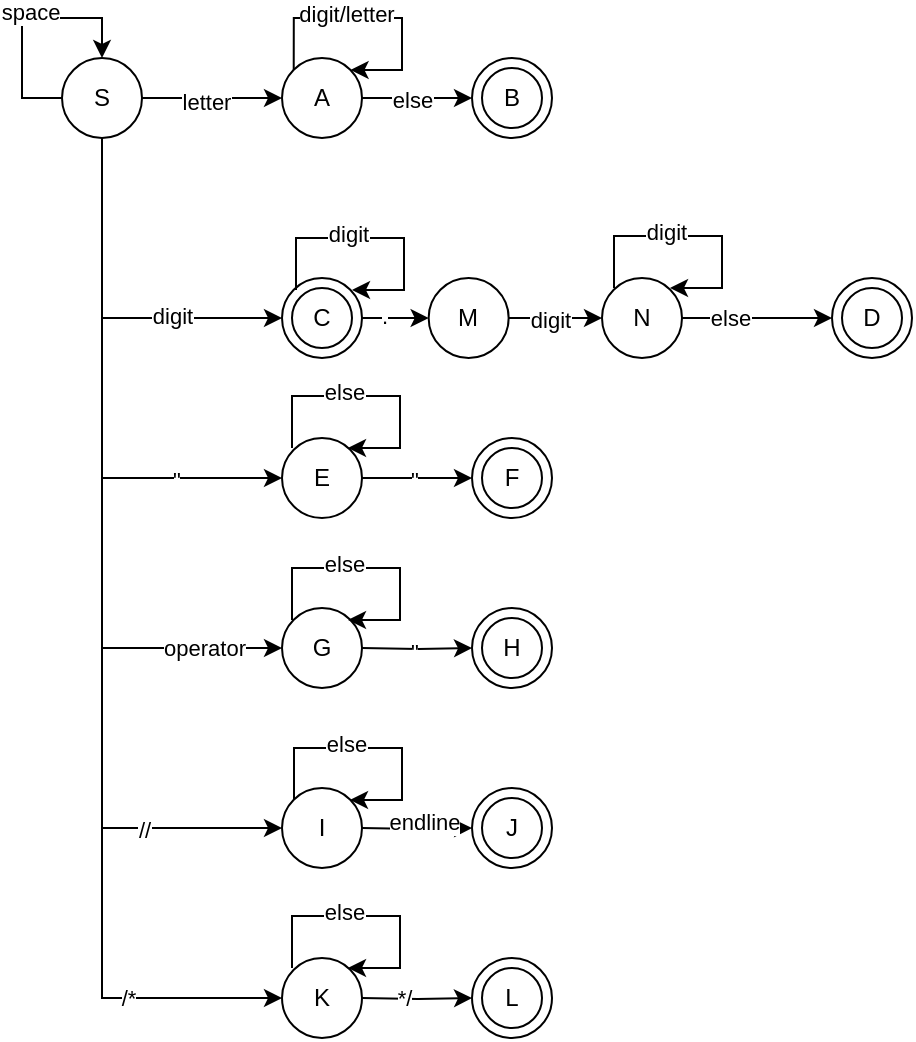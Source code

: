 <mxfile version="24.7.17">
  <diagram name="第 1 页" id="oneOW_gIvz3u2M_ec06I">
    <mxGraphModel dx="2117" dy="717" grid="1" gridSize="10" guides="1" tooltips="1" connect="1" arrows="1" fold="1" page="1" pageScale="1" pageWidth="827" pageHeight="1169" math="0" shadow="0">
      <root>
        <mxCell id="0" />
        <mxCell id="1" parent="0" />
        <mxCell id="Tz1MZ0GIb3pfE02NoQR0-21" style="edgeStyle=orthogonalEdgeStyle;rounded=0;orthogonalLoop=1;jettySize=auto;html=1;exitX=1;exitY=0.5;exitDx=0;exitDy=0;" edge="1" parent="1" source="Tz1MZ0GIb3pfE02NoQR0-6" target="Tz1MZ0GIb3pfE02NoQR0-19">
          <mxGeometry relative="1" as="geometry" />
        </mxCell>
        <mxCell id="Tz1MZ0GIb3pfE02NoQR0-22" value="letter" style="edgeLabel;html=1;align=center;verticalAlign=middle;resizable=0;points=[];" vertex="1" connectable="0" parent="Tz1MZ0GIb3pfE02NoQR0-21">
          <mxGeometry x="-0.088" y="-2" relative="1" as="geometry">
            <mxPoint as="offset" />
          </mxGeometry>
        </mxCell>
        <mxCell id="Tz1MZ0GIb3pfE02NoQR0-25" style="edgeStyle=orthogonalEdgeStyle;rounded=0;orthogonalLoop=1;jettySize=auto;html=1;exitX=0.5;exitY=1;exitDx=0;exitDy=0;entryX=0;entryY=0.5;entryDx=0;entryDy=0;" edge="1" parent="1" source="Tz1MZ0GIb3pfE02NoQR0-6" target="Tz1MZ0GIb3pfE02NoQR0-18">
          <mxGeometry relative="1" as="geometry" />
        </mxCell>
        <mxCell id="Tz1MZ0GIb3pfE02NoQR0-26" value="digit" style="edgeLabel;html=1;align=center;verticalAlign=middle;resizable=0;points=[];" vertex="1" connectable="0" parent="Tz1MZ0GIb3pfE02NoQR0-25">
          <mxGeometry x="0.381" y="1" relative="1" as="geometry">
            <mxPoint as="offset" />
          </mxGeometry>
        </mxCell>
        <mxCell id="Tz1MZ0GIb3pfE02NoQR0-27" style="edgeStyle=orthogonalEdgeStyle;rounded=0;orthogonalLoop=1;jettySize=auto;html=1;exitX=0.5;exitY=1;exitDx=0;exitDy=0;entryX=0;entryY=0.5;entryDx=0;entryDy=0;" edge="1" parent="1" source="Tz1MZ0GIb3pfE02NoQR0-6" target="Tz1MZ0GIb3pfE02NoQR0-17">
          <mxGeometry relative="1" as="geometry" />
        </mxCell>
        <mxCell id="Tz1MZ0GIb3pfE02NoQR0-28" value="&quot;" style="edgeLabel;html=1;align=center;verticalAlign=middle;resizable=0;points=[];" vertex="1" connectable="0" parent="Tz1MZ0GIb3pfE02NoQR0-27">
          <mxGeometry x="0.587" y="-1" relative="1" as="geometry">
            <mxPoint as="offset" />
          </mxGeometry>
        </mxCell>
        <mxCell id="Tz1MZ0GIb3pfE02NoQR0-86" value="&quot;" style="edgeLabel;html=1;align=center;verticalAlign=middle;resizable=0;points=[];" vertex="1" connectable="0" parent="Tz1MZ0GIb3pfE02NoQR0-27">
          <mxGeometry x="0.587" y="-1" relative="1" as="geometry">
            <mxPoint x="73" y="-80" as="offset" />
          </mxGeometry>
        </mxCell>
        <mxCell id="Tz1MZ0GIb3pfE02NoQR0-29" style="edgeStyle=orthogonalEdgeStyle;rounded=0;orthogonalLoop=1;jettySize=auto;html=1;exitX=0.5;exitY=1;exitDx=0;exitDy=0;entryX=0;entryY=0.5;entryDx=0;entryDy=0;" edge="1" parent="1" source="Tz1MZ0GIb3pfE02NoQR0-6" target="Tz1MZ0GIb3pfE02NoQR0-20">
          <mxGeometry relative="1" as="geometry" />
        </mxCell>
        <mxCell id="Tz1MZ0GIb3pfE02NoQR0-30" value="operator" style="edgeLabel;html=1;align=center;verticalAlign=middle;resizable=0;points=[];" vertex="1" connectable="0" parent="Tz1MZ0GIb3pfE02NoQR0-29">
          <mxGeometry x="0.606" relative="1" as="geometry">
            <mxPoint x="29" as="offset" />
          </mxGeometry>
        </mxCell>
        <mxCell id="Tz1MZ0GIb3pfE02NoQR0-31" style="edgeStyle=orthogonalEdgeStyle;rounded=0;orthogonalLoop=1;jettySize=auto;html=1;exitX=0.5;exitY=1;exitDx=0;exitDy=0;entryX=0;entryY=0.5;entryDx=0;entryDy=0;" edge="1" parent="1" source="Tz1MZ0GIb3pfE02NoQR0-6" target="Tz1MZ0GIb3pfE02NoQR0-16">
          <mxGeometry relative="1" as="geometry" />
        </mxCell>
        <mxCell id="Tz1MZ0GIb3pfE02NoQR0-32" value="//" style="edgeLabel;html=1;align=center;verticalAlign=middle;resizable=0;points=[];" vertex="1" connectable="0" parent="Tz1MZ0GIb3pfE02NoQR0-31">
          <mxGeometry x="0.682" y="-1" relative="1" as="geometry">
            <mxPoint as="offset" />
          </mxGeometry>
        </mxCell>
        <mxCell id="Tz1MZ0GIb3pfE02NoQR0-34" style="edgeStyle=orthogonalEdgeStyle;rounded=0;orthogonalLoop=1;jettySize=auto;html=1;exitX=0.5;exitY=1;exitDx=0;exitDy=0;entryX=0;entryY=0.5;entryDx=0;entryDy=0;" edge="1" parent="1" source="Tz1MZ0GIb3pfE02NoQR0-6" target="Tz1MZ0GIb3pfE02NoQR0-33">
          <mxGeometry relative="1" as="geometry" />
        </mxCell>
        <mxCell id="Tz1MZ0GIb3pfE02NoQR0-35" value="/*" style="edgeLabel;html=1;align=center;verticalAlign=middle;resizable=0;points=[];" vertex="1" connectable="0" parent="Tz1MZ0GIb3pfE02NoQR0-34">
          <mxGeometry x="0.701" relative="1" as="geometry">
            <mxPoint as="offset" />
          </mxGeometry>
        </mxCell>
        <mxCell id="Tz1MZ0GIb3pfE02NoQR0-6" value="S" style="ellipse;whiteSpace=wrap;html=1;aspect=fixed;" vertex="1" parent="1">
          <mxGeometry x="-100" y="250" width="40" height="40" as="geometry" />
        </mxCell>
        <mxCell id="Tz1MZ0GIb3pfE02NoQR0-7" value="S" style="ellipse;whiteSpace=wrap;html=1;aspect=fixed;" vertex="1" parent="1">
          <mxGeometry x="105" y="440" width="40" height="40" as="geometry" />
        </mxCell>
        <mxCell id="Tz1MZ0GIb3pfE02NoQR0-8" value="F" style="ellipse;whiteSpace=wrap;html=1;aspect=fixed;" vertex="1" parent="1">
          <mxGeometry x="110" y="445" width="30" height="30" as="geometry" />
        </mxCell>
        <mxCell id="Tz1MZ0GIb3pfE02NoQR0-9" style="edgeStyle=orthogonalEdgeStyle;rounded=0;orthogonalLoop=1;jettySize=auto;html=1;exitX=0;exitY=0.5;exitDx=0;exitDy=0;" edge="1" parent="1" source="Tz1MZ0GIb3pfE02NoQR0-6" target="Tz1MZ0GIb3pfE02NoQR0-6">
          <mxGeometry relative="1" as="geometry">
            <Array as="points">
              <mxPoint x="-120" y="270" />
              <mxPoint x="-120" y="230" />
              <mxPoint x="-80" y="230" />
            </Array>
          </mxGeometry>
        </mxCell>
        <mxCell id="Tz1MZ0GIb3pfE02NoQR0-10" value="space" style="edgeLabel;html=1;align=center;verticalAlign=middle;resizable=0;points=[];" vertex="1" connectable="0" parent="Tz1MZ0GIb3pfE02NoQR0-9">
          <mxGeometry x="0.056" y="3" relative="1" as="geometry">
            <mxPoint as="offset" />
          </mxGeometry>
        </mxCell>
        <mxCell id="Tz1MZ0GIb3pfE02NoQR0-15" value="S" style="ellipse;whiteSpace=wrap;html=1;aspect=fixed;" vertex="1" parent="1">
          <mxGeometry x="105" y="250" width="40" height="40" as="geometry" />
        </mxCell>
        <mxCell id="Tz1MZ0GIb3pfE02NoQR0-16" value="I" style="ellipse;whiteSpace=wrap;html=1;aspect=fixed;" vertex="1" parent="1">
          <mxGeometry x="10" y="615" width="40" height="40" as="geometry" />
        </mxCell>
        <mxCell id="Tz1MZ0GIb3pfE02NoQR0-58" style="edgeStyle=orthogonalEdgeStyle;rounded=0;orthogonalLoop=1;jettySize=auto;html=1;exitX=1;exitY=0.5;exitDx=0;exitDy=0;entryX=0;entryY=0.5;entryDx=0;entryDy=0;" edge="1" parent="1" source="Tz1MZ0GIb3pfE02NoQR0-17" target="Tz1MZ0GIb3pfE02NoQR0-7">
          <mxGeometry relative="1" as="geometry" />
        </mxCell>
        <mxCell id="Tz1MZ0GIb3pfE02NoQR0-59" value="&quot;" style="edgeLabel;html=1;align=center;verticalAlign=middle;resizable=0;points=[];" vertex="1" connectable="0" parent="Tz1MZ0GIb3pfE02NoQR0-58">
          <mxGeometry x="-0.075" y="-1" relative="1" as="geometry">
            <mxPoint as="offset" />
          </mxGeometry>
        </mxCell>
        <mxCell id="Tz1MZ0GIb3pfE02NoQR0-17" value="E" style="ellipse;whiteSpace=wrap;html=1;aspect=fixed;" vertex="1" parent="1">
          <mxGeometry x="10" y="440" width="40" height="40" as="geometry" />
        </mxCell>
        <mxCell id="Tz1MZ0GIb3pfE02NoQR0-54" style="edgeStyle=orthogonalEdgeStyle;rounded=0;orthogonalLoop=1;jettySize=auto;html=1;exitX=1;exitY=0.5;exitDx=0;exitDy=0;entryX=0;entryY=0.5;entryDx=0;entryDy=0;" edge="1" parent="1" source="Tz1MZ0GIb3pfE02NoQR0-90" target="Tz1MZ0GIb3pfE02NoQR0-50">
          <mxGeometry relative="1" as="geometry">
            <mxPoint x="230.0" y="380" as="sourcePoint" />
          </mxGeometry>
        </mxCell>
        <mxCell id="Tz1MZ0GIb3pfE02NoQR0-55" value="else" style="edgeLabel;html=1;align=center;verticalAlign=middle;resizable=0;points=[];" vertex="1" connectable="0" parent="Tz1MZ0GIb3pfE02NoQR0-54">
          <mxGeometry x="-0.358" relative="1" as="geometry">
            <mxPoint as="offset" />
          </mxGeometry>
        </mxCell>
        <mxCell id="Tz1MZ0GIb3pfE02NoQR0-88" style="edgeStyle=orthogonalEdgeStyle;rounded=0;orthogonalLoop=1;jettySize=auto;html=1;exitX=1;exitY=0.5;exitDx=0;exitDy=0;entryX=0;entryY=0.5;entryDx=0;entryDy=0;" edge="1" parent="1" source="Tz1MZ0GIb3pfE02NoQR0-18" target="Tz1MZ0GIb3pfE02NoQR0-87">
          <mxGeometry relative="1" as="geometry" />
        </mxCell>
        <mxCell id="Tz1MZ0GIb3pfE02NoQR0-89" value="." style="edgeLabel;html=1;align=center;verticalAlign=middle;resizable=0;points=[];" vertex="1" connectable="0" parent="Tz1MZ0GIb3pfE02NoQR0-88">
          <mxGeometry x="-0.34" y="1" relative="1" as="geometry">
            <mxPoint as="offset" />
          </mxGeometry>
        </mxCell>
        <mxCell id="Tz1MZ0GIb3pfE02NoQR0-18" value="C" style="ellipse;whiteSpace=wrap;html=1;aspect=fixed;" vertex="1" parent="1">
          <mxGeometry x="10" y="360" width="40" height="40" as="geometry" />
        </mxCell>
        <mxCell id="Tz1MZ0GIb3pfE02NoQR0-40" style="edgeStyle=orthogonalEdgeStyle;rounded=0;orthogonalLoop=1;jettySize=auto;html=1;exitX=0;exitY=0;exitDx=0;exitDy=0;" edge="1" parent="1" source="Tz1MZ0GIb3pfE02NoQR0-19" target="Tz1MZ0GIb3pfE02NoQR0-19">
          <mxGeometry relative="1" as="geometry">
            <mxPoint x="50" y="230" as="targetPoint" />
            <Array as="points">
              <mxPoint x="16" y="230" />
              <mxPoint x="70" y="230" />
              <mxPoint x="70" y="256" />
            </Array>
          </mxGeometry>
        </mxCell>
        <mxCell id="Tz1MZ0GIb3pfE02NoQR0-42" value="digit/letter" style="edgeLabel;html=1;align=center;verticalAlign=middle;resizable=0;points=[];" vertex="1" connectable="0" parent="Tz1MZ0GIb3pfE02NoQR0-40">
          <mxGeometry x="-0.209" y="2" relative="1" as="geometry">
            <mxPoint as="offset" />
          </mxGeometry>
        </mxCell>
        <mxCell id="Tz1MZ0GIb3pfE02NoQR0-43" value="" style="edgeStyle=orthogonalEdgeStyle;rounded=0;orthogonalLoop=1;jettySize=auto;html=1;" edge="1" parent="1" source="Tz1MZ0GIb3pfE02NoQR0-19" target="Tz1MZ0GIb3pfE02NoQR0-15">
          <mxGeometry relative="1" as="geometry" />
        </mxCell>
        <mxCell id="Tz1MZ0GIb3pfE02NoQR0-44" value="else" style="edgeLabel;html=1;align=center;verticalAlign=middle;resizable=0;points=[];" vertex="1" connectable="0" parent="Tz1MZ0GIb3pfE02NoQR0-43">
          <mxGeometry x="-0.088" y="-1" relative="1" as="geometry">
            <mxPoint as="offset" />
          </mxGeometry>
        </mxCell>
        <mxCell id="Tz1MZ0GIb3pfE02NoQR0-19" value="A" style="ellipse;whiteSpace=wrap;html=1;aspect=fixed;" vertex="1" parent="1">
          <mxGeometry x="10" y="250" width="40" height="40" as="geometry" />
        </mxCell>
        <mxCell id="Tz1MZ0GIb3pfE02NoQR0-20" value="G" style="ellipse;whiteSpace=wrap;html=1;aspect=fixed;" vertex="1" parent="1">
          <mxGeometry x="10" y="525" width="40" height="40" as="geometry" />
        </mxCell>
        <mxCell id="Tz1MZ0GIb3pfE02NoQR0-33" value="K" style="ellipse;whiteSpace=wrap;html=1;aspect=fixed;" vertex="1" parent="1">
          <mxGeometry x="10" y="700" width="40" height="40" as="geometry" />
        </mxCell>
        <mxCell id="Tz1MZ0GIb3pfE02NoQR0-45" value="B" style="ellipse;whiteSpace=wrap;html=1;aspect=fixed;" vertex="1" parent="1">
          <mxGeometry x="110" y="255" width="30" height="30" as="geometry" />
        </mxCell>
        <mxCell id="Tz1MZ0GIb3pfE02NoQR0-46" style="edgeStyle=orthogonalEdgeStyle;rounded=0;orthogonalLoop=1;jettySize=auto;html=1;exitX=0;exitY=0;exitDx=0;exitDy=0;" edge="1" parent="1">
          <mxGeometry relative="1" as="geometry">
            <mxPoint x="45" y="366" as="targetPoint" />
            <mxPoint x="17" y="366" as="sourcePoint" />
            <Array as="points">
              <mxPoint x="17" y="340" />
              <mxPoint x="71" y="340" />
              <mxPoint x="71" y="366" />
            </Array>
          </mxGeometry>
        </mxCell>
        <mxCell id="Tz1MZ0GIb3pfE02NoQR0-47" value="digit" style="edgeLabel;html=1;align=center;verticalAlign=middle;resizable=0;points=[];" vertex="1" connectable="0" parent="Tz1MZ0GIb3pfE02NoQR0-46">
          <mxGeometry x="-0.209" y="2" relative="1" as="geometry">
            <mxPoint as="offset" />
          </mxGeometry>
        </mxCell>
        <mxCell id="Tz1MZ0GIb3pfE02NoQR0-50" value="S" style="ellipse;whiteSpace=wrap;html=1;aspect=fixed;" vertex="1" parent="1">
          <mxGeometry x="285" y="360" width="40" height="40" as="geometry" />
        </mxCell>
        <mxCell id="Tz1MZ0GIb3pfE02NoQR0-51" value="D" style="ellipse;whiteSpace=wrap;html=1;aspect=fixed;" vertex="1" parent="1">
          <mxGeometry x="290" y="365" width="30" height="30" as="geometry" />
        </mxCell>
        <mxCell id="Tz1MZ0GIb3pfE02NoQR0-60" style="edgeStyle=orthogonalEdgeStyle;rounded=0;orthogonalLoop=1;jettySize=auto;html=1;exitX=0;exitY=0;exitDx=0;exitDy=0;" edge="1" parent="1">
          <mxGeometry relative="1" as="geometry">
            <mxPoint x="43" y="445" as="targetPoint" />
            <mxPoint x="15" y="445" as="sourcePoint" />
            <Array as="points">
              <mxPoint x="15" y="419" />
              <mxPoint x="69" y="419" />
              <mxPoint x="69" y="445" />
            </Array>
          </mxGeometry>
        </mxCell>
        <mxCell id="Tz1MZ0GIb3pfE02NoQR0-61" value="else" style="edgeLabel;html=1;align=center;verticalAlign=middle;resizable=0;points=[];" vertex="1" connectable="0" parent="Tz1MZ0GIb3pfE02NoQR0-60">
          <mxGeometry x="-0.209" y="2" relative="1" as="geometry">
            <mxPoint as="offset" />
          </mxGeometry>
        </mxCell>
        <mxCell id="Tz1MZ0GIb3pfE02NoQR0-62" style="edgeStyle=orthogonalEdgeStyle;rounded=0;orthogonalLoop=1;jettySize=auto;html=1;exitX=0;exitY=0;exitDx=0;exitDy=0;" edge="1" parent="1">
          <mxGeometry relative="1" as="geometry">
            <mxPoint x="43" y="531" as="targetPoint" />
            <mxPoint x="15" y="531" as="sourcePoint" />
            <Array as="points">
              <mxPoint x="15" y="505" />
              <mxPoint x="69" y="505" />
              <mxPoint x="69" y="531" />
            </Array>
          </mxGeometry>
        </mxCell>
        <mxCell id="Tz1MZ0GIb3pfE02NoQR0-63" value="else" style="edgeLabel;html=1;align=center;verticalAlign=middle;resizable=0;points=[];" vertex="1" connectable="0" parent="Tz1MZ0GIb3pfE02NoQR0-62">
          <mxGeometry x="-0.209" y="2" relative="1" as="geometry">
            <mxPoint as="offset" />
          </mxGeometry>
        </mxCell>
        <mxCell id="Tz1MZ0GIb3pfE02NoQR0-64" style="edgeStyle=orthogonalEdgeStyle;rounded=0;orthogonalLoop=1;jettySize=auto;html=1;exitX=0;exitY=0;exitDx=0;exitDy=0;" edge="1" parent="1">
          <mxGeometry relative="1" as="geometry">
            <mxPoint x="44" y="621" as="targetPoint" />
            <mxPoint x="16" y="621" as="sourcePoint" />
            <Array as="points">
              <mxPoint x="16" y="595" />
              <mxPoint x="70" y="595" />
              <mxPoint x="70" y="621" />
            </Array>
          </mxGeometry>
        </mxCell>
        <mxCell id="Tz1MZ0GIb3pfE02NoQR0-65" value="else" style="edgeLabel;html=1;align=center;verticalAlign=middle;resizable=0;points=[];" vertex="1" connectable="0" parent="Tz1MZ0GIb3pfE02NoQR0-64">
          <mxGeometry x="-0.209" y="2" relative="1" as="geometry">
            <mxPoint as="offset" />
          </mxGeometry>
        </mxCell>
        <mxCell id="Tz1MZ0GIb3pfE02NoQR0-66" value="S" style="ellipse;whiteSpace=wrap;html=1;aspect=fixed;" vertex="1" parent="1">
          <mxGeometry x="105" y="525" width="40" height="40" as="geometry" />
        </mxCell>
        <mxCell id="Tz1MZ0GIb3pfE02NoQR0-67" value="H" style="ellipse;whiteSpace=wrap;html=1;aspect=fixed;" vertex="1" parent="1">
          <mxGeometry x="110" y="530" width="30" height="30" as="geometry" />
        </mxCell>
        <mxCell id="Tz1MZ0GIb3pfE02NoQR0-68" style="edgeStyle=orthogonalEdgeStyle;rounded=0;orthogonalLoop=1;jettySize=auto;html=1;exitX=1;exitY=0.5;exitDx=0;exitDy=0;entryX=0;entryY=0.5;entryDx=0;entryDy=0;" edge="1" target="Tz1MZ0GIb3pfE02NoQR0-66" parent="1">
          <mxGeometry relative="1" as="geometry">
            <mxPoint x="50" y="545" as="sourcePoint" />
          </mxGeometry>
        </mxCell>
        <mxCell id="Tz1MZ0GIb3pfE02NoQR0-69" value="&quot;" style="edgeLabel;html=1;align=center;verticalAlign=middle;resizable=0;points=[];" vertex="1" connectable="0" parent="Tz1MZ0GIb3pfE02NoQR0-68">
          <mxGeometry x="-0.075" y="-1" relative="1" as="geometry">
            <mxPoint as="offset" />
          </mxGeometry>
        </mxCell>
        <mxCell id="Tz1MZ0GIb3pfE02NoQR0-70" value="S" style="ellipse;whiteSpace=wrap;html=1;aspect=fixed;" vertex="1" parent="1">
          <mxGeometry x="105" y="615" width="40" height="40" as="geometry" />
        </mxCell>
        <mxCell id="Tz1MZ0GIb3pfE02NoQR0-71" value="J" style="ellipse;whiteSpace=wrap;html=1;aspect=fixed;" vertex="1" parent="1">
          <mxGeometry x="110" y="620" width="30" height="30" as="geometry" />
        </mxCell>
        <mxCell id="Tz1MZ0GIb3pfE02NoQR0-72" style="edgeStyle=orthogonalEdgeStyle;rounded=0;orthogonalLoop=1;jettySize=auto;html=1;exitX=1;exitY=0.5;exitDx=0;exitDy=0;entryX=0;entryY=0.5;entryDx=0;entryDy=0;" edge="1" target="Tz1MZ0GIb3pfE02NoQR0-70" parent="1">
          <mxGeometry relative="1" as="geometry">
            <mxPoint x="50" y="635" as="sourcePoint" />
          </mxGeometry>
        </mxCell>
        <mxCell id="Tz1MZ0GIb3pfE02NoQR0-73" value="&quot;" style="edgeLabel;html=1;align=center;verticalAlign=middle;resizable=0;points=[];" vertex="1" connectable="0" parent="Tz1MZ0GIb3pfE02NoQR0-72">
          <mxGeometry x="-0.075" y="-1" relative="1" as="geometry">
            <mxPoint as="offset" />
          </mxGeometry>
        </mxCell>
        <mxCell id="Tz1MZ0GIb3pfE02NoQR0-74" value="换行" style="edgeLabel;html=1;align=center;verticalAlign=middle;resizable=0;points=[];" vertex="1" connectable="0" parent="Tz1MZ0GIb3pfE02NoQR0-72">
          <mxGeometry x="0.056" y="3" relative="1" as="geometry">
            <mxPoint as="offset" />
          </mxGeometry>
        </mxCell>
        <mxCell id="Tz1MZ0GIb3pfE02NoQR0-75" value="endline" style="edgeLabel;html=1;align=center;verticalAlign=middle;resizable=0;points=[];" vertex="1" connectable="0" parent="Tz1MZ0GIb3pfE02NoQR0-72">
          <mxGeometry x="0.136" y="1" relative="1" as="geometry">
            <mxPoint y="-2" as="offset" />
          </mxGeometry>
        </mxCell>
        <mxCell id="Tz1MZ0GIb3pfE02NoQR0-76" value="S" style="ellipse;whiteSpace=wrap;html=1;aspect=fixed;" vertex="1" parent="1">
          <mxGeometry x="105" y="700" width="40" height="40" as="geometry" />
        </mxCell>
        <mxCell id="Tz1MZ0GIb3pfE02NoQR0-77" value="L" style="ellipse;whiteSpace=wrap;html=1;aspect=fixed;" vertex="1" parent="1">
          <mxGeometry x="110" y="705" width="30" height="30" as="geometry" />
        </mxCell>
        <mxCell id="Tz1MZ0GIb3pfE02NoQR0-78" style="edgeStyle=orthogonalEdgeStyle;rounded=0;orthogonalLoop=1;jettySize=auto;html=1;exitX=1;exitY=0.5;exitDx=0;exitDy=0;entryX=0;entryY=0.5;entryDx=0;entryDy=0;" edge="1" target="Tz1MZ0GIb3pfE02NoQR0-76" parent="1">
          <mxGeometry relative="1" as="geometry">
            <mxPoint x="50" y="720" as="sourcePoint" />
          </mxGeometry>
        </mxCell>
        <mxCell id="Tz1MZ0GIb3pfE02NoQR0-82" value="*/" style="edgeLabel;html=1;align=center;verticalAlign=middle;resizable=0;points=[];" vertex="1" connectable="0" parent="Tz1MZ0GIb3pfE02NoQR0-78">
          <mxGeometry x="0.416" relative="1" as="geometry">
            <mxPoint x="-18" as="offset" />
          </mxGeometry>
        </mxCell>
        <mxCell id="Tz1MZ0GIb3pfE02NoQR0-83" style="edgeStyle=orthogonalEdgeStyle;rounded=0;orthogonalLoop=1;jettySize=auto;html=1;exitX=0;exitY=0;exitDx=0;exitDy=0;" edge="1" parent="1">
          <mxGeometry relative="1" as="geometry">
            <mxPoint x="43" y="705" as="targetPoint" />
            <mxPoint x="15" y="705" as="sourcePoint" />
            <Array as="points">
              <mxPoint x="15" y="679" />
              <mxPoint x="69" y="679" />
              <mxPoint x="69" y="705" />
            </Array>
          </mxGeometry>
        </mxCell>
        <mxCell id="Tz1MZ0GIb3pfE02NoQR0-84" value="else" style="edgeLabel;html=1;align=center;verticalAlign=middle;resizable=0;points=[];" vertex="1" connectable="0" parent="Tz1MZ0GIb3pfE02NoQR0-83">
          <mxGeometry x="-0.209" y="2" relative="1" as="geometry">
            <mxPoint as="offset" />
          </mxGeometry>
        </mxCell>
        <mxCell id="Tz1MZ0GIb3pfE02NoQR0-85" value="C" style="ellipse;whiteSpace=wrap;html=1;aspect=fixed;" vertex="1" parent="1">
          <mxGeometry x="15" y="365" width="30" height="30" as="geometry" />
        </mxCell>
        <mxCell id="Tz1MZ0GIb3pfE02NoQR0-91" style="edgeStyle=orthogonalEdgeStyle;rounded=0;orthogonalLoop=1;jettySize=auto;html=1;exitX=1;exitY=0.5;exitDx=0;exitDy=0;entryX=0;entryY=0.5;entryDx=0;entryDy=0;" edge="1" parent="1" source="Tz1MZ0GIb3pfE02NoQR0-87" target="Tz1MZ0GIb3pfE02NoQR0-90">
          <mxGeometry relative="1" as="geometry" />
        </mxCell>
        <mxCell id="Tz1MZ0GIb3pfE02NoQR0-92" value="digit" style="edgeLabel;html=1;align=center;verticalAlign=middle;resizable=0;points=[];" vertex="1" connectable="0" parent="Tz1MZ0GIb3pfE02NoQR0-91">
          <mxGeometry x="-0.147" y="-1" relative="1" as="geometry">
            <mxPoint as="offset" />
          </mxGeometry>
        </mxCell>
        <mxCell id="Tz1MZ0GIb3pfE02NoQR0-87" value="M" style="ellipse;whiteSpace=wrap;html=1;aspect=fixed;" vertex="1" parent="1">
          <mxGeometry x="83.33" y="360" width="40" height="40" as="geometry" />
        </mxCell>
        <mxCell id="Tz1MZ0GIb3pfE02NoQR0-90" value="N" style="ellipse;whiteSpace=wrap;html=1;aspect=fixed;" vertex="1" parent="1">
          <mxGeometry x="170" y="360" width="40" height="40" as="geometry" />
        </mxCell>
        <mxCell id="Tz1MZ0GIb3pfE02NoQR0-93" style="edgeStyle=orthogonalEdgeStyle;rounded=0;orthogonalLoop=1;jettySize=auto;html=1;exitX=0;exitY=0;exitDx=0;exitDy=0;" edge="1" parent="1">
          <mxGeometry relative="1" as="geometry">
            <mxPoint x="204" y="365" as="targetPoint" />
            <mxPoint x="176" y="365" as="sourcePoint" />
            <Array as="points">
              <mxPoint x="176" y="339" />
              <mxPoint x="230" y="339" />
              <mxPoint x="230" y="365" />
            </Array>
          </mxGeometry>
        </mxCell>
        <mxCell id="Tz1MZ0GIb3pfE02NoQR0-94" value="digit" style="edgeLabel;html=1;align=center;verticalAlign=middle;resizable=0;points=[];" vertex="1" connectable="0" parent="Tz1MZ0GIb3pfE02NoQR0-93">
          <mxGeometry x="-0.209" y="2" relative="1" as="geometry">
            <mxPoint as="offset" />
          </mxGeometry>
        </mxCell>
      </root>
    </mxGraphModel>
  </diagram>
</mxfile>

